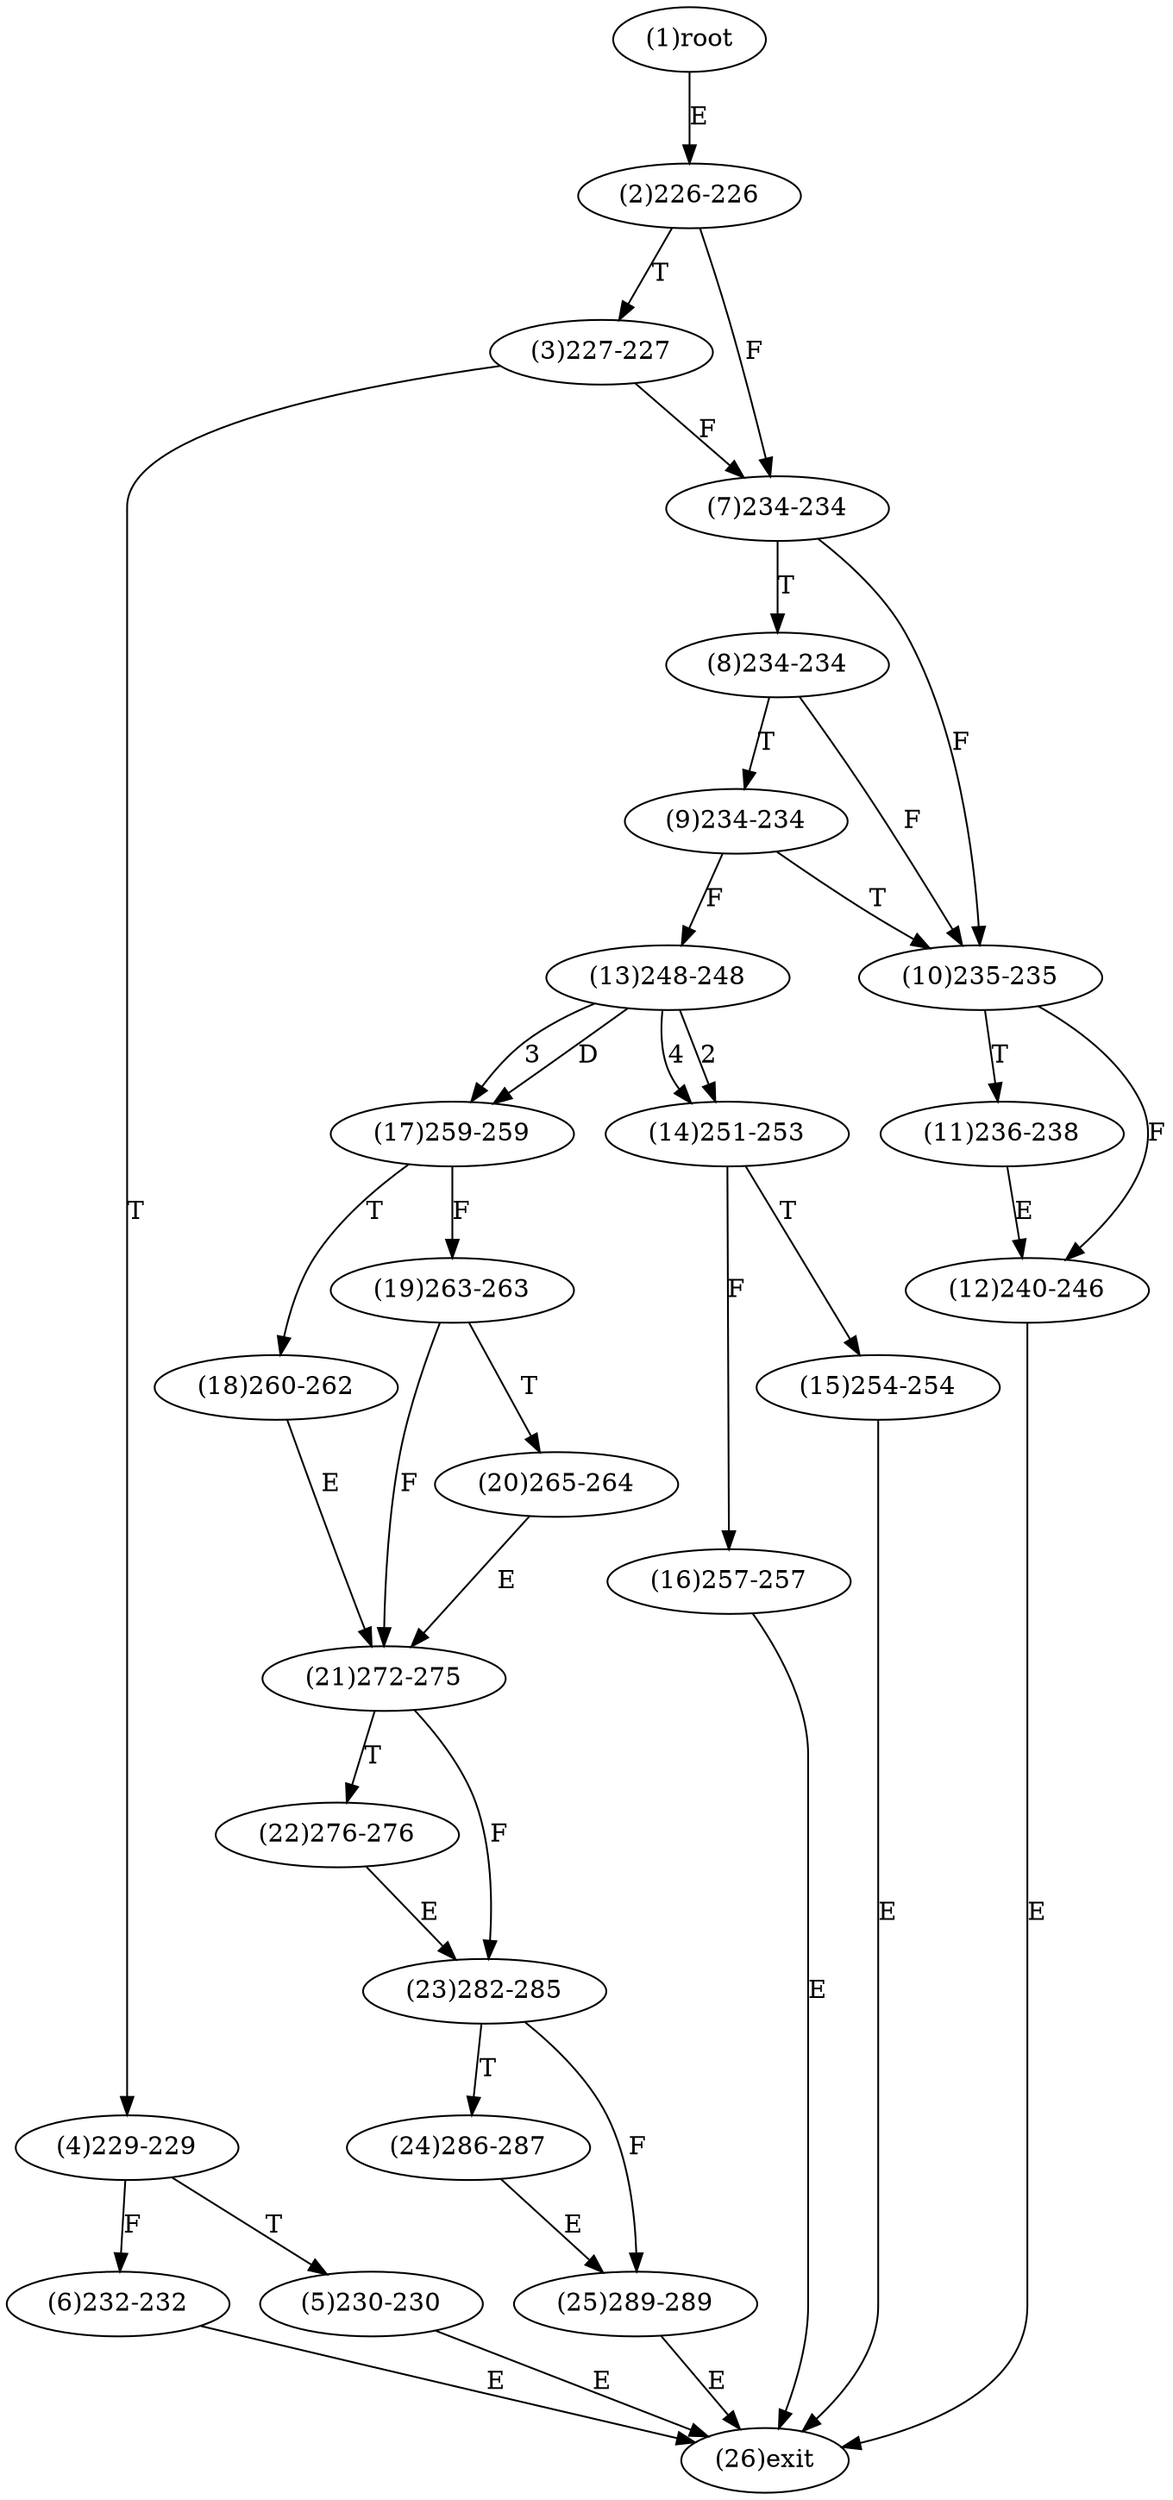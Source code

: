digraph "" { 
1[ label="(1)root"];
2[ label="(2)226-226"];
3[ label="(3)227-227"];
4[ label="(4)229-229"];
5[ label="(5)230-230"];
6[ label="(6)232-232"];
7[ label="(7)234-234"];
8[ label="(8)234-234"];
9[ label="(9)234-234"];
10[ label="(10)235-235"];
11[ label="(11)236-238"];
12[ label="(12)240-246"];
13[ label="(13)248-248"];
14[ label="(14)251-253"];
15[ label="(15)254-254"];
17[ label="(17)259-259"];
16[ label="(16)257-257"];
19[ label="(19)263-263"];
18[ label="(18)260-262"];
21[ label="(21)272-275"];
20[ label="(20)265-264"];
23[ label="(23)282-285"];
22[ label="(22)276-276"];
25[ label="(25)289-289"];
24[ label="(24)286-287"];
26[ label="(26)exit"];
1->2[ label="E"];
2->7[ label="F"];
2->3[ label="T"];
3->7[ label="F"];
3->4[ label="T"];
4->6[ label="F"];
4->5[ label="T"];
5->26[ label="E"];
6->26[ label="E"];
7->10[ label="F"];
7->8[ label="T"];
8->10[ label="F"];
8->9[ label="T"];
9->13[ label="F"];
9->10[ label="T"];
10->12[ label="F"];
10->11[ label="T"];
11->12[ label="E"];
12->26[ label="E"];
13->14[ label="2"];
13->17[ label="3"];
13->14[ label="4"];
13->17[ label="D"];
14->16[ label="F"];
14->15[ label="T"];
15->26[ label="E"];
16->26[ label="E"];
17->19[ label="F"];
17->18[ label="T"];
18->21[ label="E"];
19->21[ label="F"];
19->20[ label="T"];
20->21[ label="E"];
21->23[ label="F"];
21->22[ label="T"];
22->23[ label="E"];
23->25[ label="F"];
23->24[ label="T"];
24->25[ label="E"];
25->26[ label="E"];
}